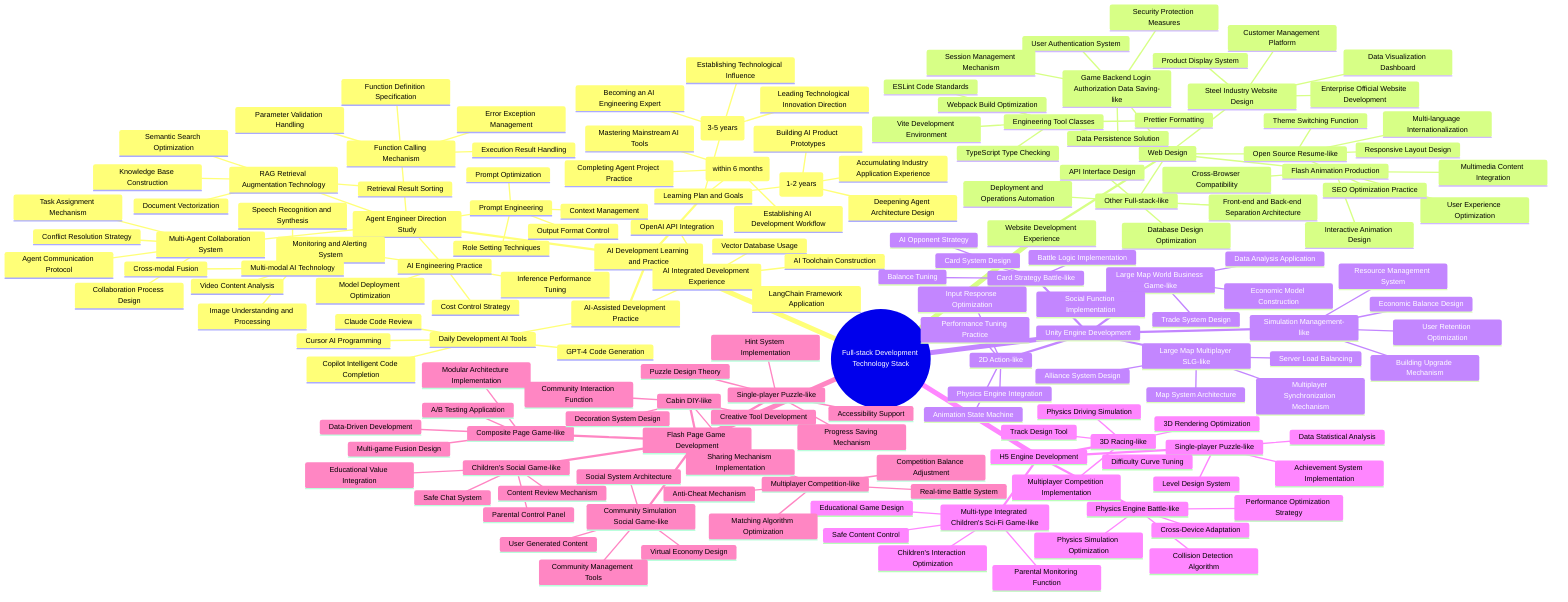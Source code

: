 mindmap
  root((Full-stack Development Technology Stack))
    AI Development Learning and Practice
      AI-Assisted Development Practice
        Daily Development AI Tools
          GPT-4 Code Generation
          Claude Code Review
          Copilot Intelligent Code Completion
          Cursor AI Programming
        AI Integrated Development Experience
          OpenAI API Integration
          LangChain Framework Application
          Vector Database Usage
          AI Toolchain Construction
      Agent Engineer Direction Study
        Multi-Agent Collaboration System
          Agent Communication Protocol
          Task Assignment Mechanism
          Collaboration Process Design
          Conflict Resolution Strategy
        RAG Retrieval Augmentation Technology
          Document Vectorization
          Semantic Search Optimization
          Knowledge Base Construction
          Retrieval Result Sorting
        Function Calling Mechanism
          Function Definition Specification
          Parameter Validation Handling
          Execution Result Handling
          Error Exception Management
        Prompt Engineering
          Prompt Optimization
          Context Management
          Role Setting Techniques
          Output Format Control
        AI Engineering Practice
          Model Deployment Optimization
          Inference Performance Tuning
          Cost Control Strategy
          Monitoring and Alerting System
        Multi-modal AI Technology
          Image Understanding and Processing
          Speech Recognition and Synthesis
          Video Content Analysis
          Cross-modal Fusion
      Learning Plan and Goals
        Short-term Goals (within 6 months)
          Mastering Mainstream AI Tools
          Completing Agent Project Practice
          Establishing AI Development Workflow
        Medium-term Goals (1-2 years)
          Deepening Agent Architecture Design
          Building AI Product Prototypes
          Accumulating Industry Application Experience
        Long-term Goals (3-5 years)
          Becoming an AI Engineering Expert
          Leading Technological Innovation Direction
          Establishing Technological Influence
    Website Development Experience
      Web Design
        Engineering Tool Classes
          Webpack Build Optimization
          Vite Development Environment
          ESLint Code Standards
          Prettier Formatting
          TypeScript Type Checking
        Steel Industry Website Design
          Enterprise Official Website Development
          Product Display System
          Customer Management Platform
          Data Visualization Dashboard
        Flash Animation Production
          Interactive Animation Design
          Multimedia Content Integration
          User Experience Optimization
          Cross-Browser Compatibility
        Open Source Resume-like
          Responsive Layout Design
          Theme Switching Function
          Multi-language Internationalization
          SEO Optimization Practice
        Game Backend Login Authorization Data Saving-like
          User Authentication System
          Session Management Mechanism
          Data Persistence Solution
          Security Protection Measures
        Other Full-stack-like
          Front-end and Back-end Separation Architecture
          API Interface Design
          Database Design Optimization
          Deployment and Operations Automation
    Unity Engine Development
      Card Strategy Battle-like
        Card System Design
        Battle Logic Implementation
        AI Opponent Strategy
        Balance Tuning
      Simulation Management-like
        Resource Management System
        Building Upgrade Mechanism
        Economic Balance Design
        User Retention Optimization
      Large Map Multiplayer SLG-like
        Map System Architecture
        Multiplayer Synchronization Mechanism
        Alliance System Design
        Server Load Balancing
      2D Action-like
        Physics Engine Integration
        Animation State Machine
        Input Response Optimization
        Performance Tuning Practice
      Large Map World Business Game-like
        Trade System Design
        Economic Model Construction
        Social Function Implementation
        Data Analysis Application
    H5 Engine Development
      Multi-type Integrated Children's Sci-Fi Game-like
        Educational Game Design
        Children's Interaction Optimization
        Safe Content Control
        Parental Monitoring Function
      Physics Engine Battle-like
        Physics Simulation Optimization
        Collision Detection Algorithm
        Performance Optimization Strategy
        Cross-Device Adaptation
      3D Racing-like
        3D Rendering Optimization
        Physics Driving Simulation
        Track Design Tool
        Multiplayer Competition Implementation
      Single-player Puzzle-like
        Level Design System
        Difficulty Curve Tuning
        Achievement System Implementation
        Data Statistical Analysis
    Flash Page Game Development
      Community Simulation Social Game-like
        Social System Architecture
        Virtual Economy Design
        User Generated Content
        Community Management Tools
      Children's Social Game-like
        Safe Chat System
        Content Review Mechanism
        Parental Control Panel
        Educational Value Integration
      Multiplayer Competition-like
        Real-time Battle System
        Matching Algorithm Optimization
        Anti-Cheat Mechanism
        Competition Balance Adjustment
      Composite Page Game-like
        Multi-game Fusion Design
        Modular Architecture Implementation
        Data-Driven Development
        A/B Testing Application
      Cabin DIY-like
        Decoration System Design
        Creative Tool Development
        Sharing Mechanism Implementation
        Community Interaction Function
      Single-player Puzzle-like
        Puzzle Design Theory
        Hint System Implementation
        Progress Saving Mechanism
        Accessibility Support